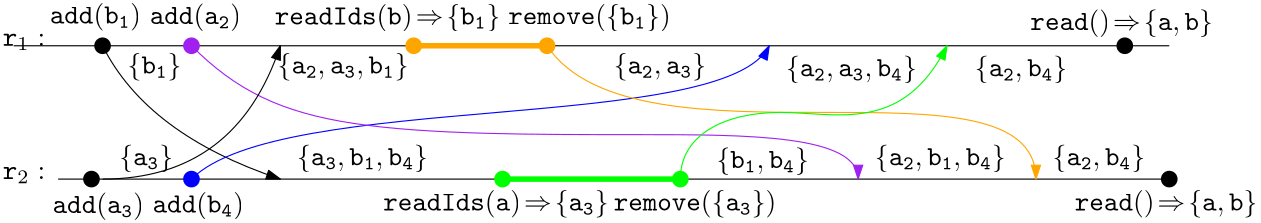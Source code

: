 <?xml version="1.0"?>
<!DOCTYPE ipe SYSTEM "ipe.dtd">
<ipe version="70206" creator="Ipe 7.2.7">
<info created="D:20180629103737" modified="D:20180706141028"/>
<ipestyle name="basic">
<symbol name="arrow/arc(spx)">
<path stroke="sym-stroke" fill="sym-stroke" pen="sym-pen">
0 0 m
-1 0.333 l
-1 -0.333 l
h
</path>
</symbol>
<symbol name="arrow/farc(spx)">
<path stroke="sym-stroke" fill="white" pen="sym-pen">
0 0 m
-1 0.333 l
-1 -0.333 l
h
</path>
</symbol>
<symbol name="arrow/ptarc(spx)">
<path stroke="sym-stroke" fill="sym-stroke" pen="sym-pen">
0 0 m
-1 0.333 l
-0.8 0 l
-1 -0.333 l
h
</path>
</symbol>
<symbol name="arrow/fptarc(spx)">
<path stroke="sym-stroke" fill="white" pen="sym-pen">
0 0 m
-1 0.333 l
-0.8 0 l
-1 -0.333 l
h
</path>
</symbol>
<symbol name="mark/circle(sx)" transformations="translations">
<path fill="sym-stroke">
0.6 0 0 0.6 0 0 e
0.4 0 0 0.4 0 0 e
</path>
</symbol>
<symbol name="mark/disk(sx)" transformations="translations">
<path fill="sym-stroke">
0.6 0 0 0.6 0 0 e
</path>
</symbol>
<symbol name="mark/fdisk(sfx)" transformations="translations">
<group>
<path fill="sym-fill">
0.5 0 0 0.5 0 0 e
</path>
<path fill="sym-stroke" fillrule="eofill">
0.6 0 0 0.6 0 0 e
0.4 0 0 0.4 0 0 e
</path>
</group>
</symbol>
<symbol name="mark/box(sx)" transformations="translations">
<path fill="sym-stroke" fillrule="eofill">
-0.6 -0.6 m
0.6 -0.6 l
0.6 0.6 l
-0.6 0.6 l
h
-0.4 -0.4 m
0.4 -0.4 l
0.4 0.4 l
-0.4 0.4 l
h
</path>
</symbol>
<symbol name="mark/square(sx)" transformations="translations">
<path fill="sym-stroke">
-0.6 -0.6 m
0.6 -0.6 l
0.6 0.6 l
-0.6 0.6 l
h
</path>
</symbol>
<symbol name="mark/fsquare(sfx)" transformations="translations">
<group>
<path fill="sym-fill">
-0.5 -0.5 m
0.5 -0.5 l
0.5 0.5 l
-0.5 0.5 l
h
</path>
<path fill="sym-stroke" fillrule="eofill">
-0.6 -0.6 m
0.6 -0.6 l
0.6 0.6 l
-0.6 0.6 l
h
-0.4 -0.4 m
0.4 -0.4 l
0.4 0.4 l
-0.4 0.4 l
h
</path>
</group>
</symbol>
<symbol name="mark/cross(sx)" transformations="translations">
<group>
<path fill="sym-stroke">
-0.43 -0.57 m
0.57 0.43 l
0.43 0.57 l
-0.57 -0.43 l
h
</path>
<path fill="sym-stroke">
-0.43 0.57 m
0.57 -0.43 l
0.43 -0.57 l
-0.57 0.43 l
h
</path>
</group>
</symbol>
<symbol name="arrow/fnormal(spx)">
<path stroke="sym-stroke" fill="white" pen="sym-pen">
0 0 m
-1 0.333 l
-1 -0.333 l
h
</path>
</symbol>
<symbol name="arrow/pointed(spx)">
<path stroke="sym-stroke" fill="sym-stroke" pen="sym-pen">
0 0 m
-1 0.333 l
-0.8 0 l
-1 -0.333 l
h
</path>
</symbol>
<symbol name="arrow/fpointed(spx)">
<path stroke="sym-stroke" fill="white" pen="sym-pen">
0 0 m
-1 0.333 l
-0.8 0 l
-1 -0.333 l
h
</path>
</symbol>
<symbol name="arrow/linear(spx)">
<path stroke="sym-stroke" pen="sym-pen">
-1 0.333 m
0 0 l
-1 -0.333 l
</path>
</symbol>
<symbol name="arrow/fdouble(spx)">
<path stroke="sym-stroke" fill="white" pen="sym-pen">
0 0 m
-1 0.333 l
-1 -0.333 l
h
-1 0 m
-2 0.333 l
-2 -0.333 l
h
</path>
</symbol>
<symbol name="arrow/double(spx)">
<path stroke="sym-stroke" fill="sym-stroke" pen="sym-pen">
0 0 m
-1 0.333 l
-1 -0.333 l
h
-1 0 m
-2 0.333 l
-2 -0.333 l
h
</path>
</symbol>
<pen name="heavier" value="0.8"/>
<pen name="fat" value="1.2"/>
<pen name="ultrafat" value="2"/>
<symbolsize name="large" value="5"/>
<symbolsize name="small" value="2"/>
<symbolsize name="tiny" value="1.1"/>
<arrowsize name="large" value="10"/>
<arrowsize name="small" value="5"/>
<arrowsize name="tiny" value="3"/>
<color name="red" value="1 0 0"/>
<color name="green" value="0 1 0"/>
<color name="blue" value="0 0 1"/>
<color name="yellow" value="1 1 0"/>
<color name="orange" value="1 0.647 0"/>
<color name="gold" value="1 0.843 0"/>
<color name="purple" value="0.627 0.125 0.941"/>
<color name="gray" value="0.745"/>
<color name="brown" value="0.647 0.165 0.165"/>
<color name="navy" value="0 0 0.502"/>
<color name="pink" value="1 0.753 0.796"/>
<color name="seagreen" value="0.18 0.545 0.341"/>
<color name="turquoise" value="0.251 0.878 0.816"/>
<color name="violet" value="0.933 0.51 0.933"/>
<color name="darkblue" value="0 0 0.545"/>
<color name="darkcyan" value="0 0.545 0.545"/>
<color name="darkgray" value="0.663"/>
<color name="darkgreen" value="0 0.392 0"/>
<color name="darkmagenta" value="0.545 0 0.545"/>
<color name="darkorange" value="1 0.549 0"/>
<color name="darkred" value="0.545 0 0"/>
<color name="lightblue" value="0.678 0.847 0.902"/>
<color name="lightcyan" value="0.878 1 1"/>
<color name="lightgray" value="0.827"/>
<color name="lightgreen" value="0.565 0.933 0.565"/>
<color name="lightyellow" value="1 1 0.878"/>
<dashstyle name="dashed" value="[4] 0"/>
<dashstyle name="dotted" value="[1 3] 0"/>
<dashstyle name="dash dotted" value="[4 2 1 2] 0"/>
<dashstyle name="dash dot dotted" value="[4 2 1 2 1 2] 0"/>
<textsize name="large" value="\large"/>
<textsize name="Large" value="\Large"/>
<textsize name="LARGE" value="\LARGE"/>
<textsize name="huge" value="\huge"/>
<textsize name="Huge" value="\Huge"/>
<textsize name="small" value="\small"/>
<textsize name="footnote" value="\footnotesize"/>
<textsize name="tiny" value="\tiny"/>
<textstyle name="center" begin="\begin{center}" end="\end{center}"/>
<textstyle name="itemize" begin="\begin{itemize}" end="\end{itemize}"/>
<textstyle name="item" begin="\begin{itemize}\item{}" end="\end{itemize}"/>
<gridsize name="4 pts" value="4"/>
<gridsize name="8 pts (~3 mm)" value="8"/>
<gridsize name="16 pts (~6 mm)" value="16"/>
<gridsize name="32 pts (~12 mm)" value="32"/>
<gridsize name="10 pts (~3.5 mm)" value="10"/>
<gridsize name="20 pts (~7 mm)" value="20"/>
<gridsize name="14 pts (~5 mm)" value="14"/>
<gridsize name="28 pts (~10 mm)" value="28"/>
<gridsize name="56 pts (~20 mm)" value="56"/>
<anglesize name="90 deg" value="90"/>
<anglesize name="60 deg" value="60"/>
<anglesize name="45 deg" value="45"/>
<anglesize name="30 deg" value="30"/>
<anglesize name="22.5 deg" value="22.5"/>
<opacity name="10%" value="0.1"/>
<opacity name="30%" value="0.3"/>
<opacity name="50%" value="0.5"/>
<opacity name="75%" value="0.75"/>
<tiling name="falling" angle="-60" step="4" width="1"/>
<tiling name="rising" angle="30" step="4" width="1"/>
</ipestyle>
<page>
<layer name="alpha"/>
<view layers="alpha" active="alpha"/>
<path layer="alpha" stroke="black">
48 784 m
464 784 l
</path>
<use matrix="1 0 0 1 -152 540" name="mark/disk(sx)" pos="232 244" size="large" stroke="black"/>
<path matrix="1 0 0 1 -80 16" stroke="black">
208 720 m
45.2548 0 0 -45.2548 176 752 208 720 a
</path>
<path stroke="black" arrow="normal/small">
80 784 m
96 752
144 736 c
</path>
<text matrix="1 0 0 1 -83 -8" transformations="translations" pos="144 800" stroke="black" type="label" width="32.873" height="7.473" depth="2.49" valign="baseline" style="math">\mathtt{add(b_1)}</text>
<path stroke="black">
64 736 m
464 736 l
</path>
<text matrix="1 0 0 1 -4.695 348" transformations="translations" pos="64 436" stroke="black" type="label" width="15.234" height="4.294" depth="1.49" halign="right" valign="baseline" style="math">\ensuremath{\mathtt{r}}_1:</text>
<text matrix="1 0 0 1 -4.695 300" transformations="translations" pos="64 436" stroke="black" type="label" width="15.234" height="4.294" depth="1.49" halign="right" valign="baseline" style="math">\ensuremath{\mathtt{r}}_2:</text>
<text matrix="1 0 0 1 -82 -78.7" transformations="translations" pos="144 800" stroke="black" type="label" width="32.873" height="7.473" depth="2.49" valign="bottom" style="math">\mathtt{add(a_3)}</text>
<use matrix="1 0 0 1 -160 16" name="mark/disk(sx)" pos="240 768" size="normal" stroke="black"/>
<use matrix="1 0 0 1 -160 16" name="mark/disk(sx)" pos="240 768" size="normal" stroke="black"/>
<use matrix="1 0 0 1 -160 16" name="mark/disk(sx)" pos="240 768" size="normal" stroke="black"/>
<use matrix="1 0 0 1 -156 492" name="mark/disk(sx)" pos="232 244" size="large" stroke="black"/>
<use matrix="1 0 0 1 -164 -32" name="mark/disk(sx)" pos="240 768" size="normal" stroke="black"/>
<use matrix="1 0 0 1 -164 -32" name="mark/disk(sx)" pos="240 768" size="normal" stroke="black"/>
<use matrix="1 0 0 1 -164 -32" name="mark/disk(sx)" pos="240 768" size="normal" stroke="black"/>
<path stroke="blue" arrow="normal/small">
112 736 m
144 768
304 752
320 784 c
</path>
<path stroke="purple" arrow="normal/small">
112 784 m
128 768
160 752
272 752
352 752
352 736 c
</path>
<path stroke="orange" arrow="normal/small">
240 784 m
272 736
416 784
416 736 c
</path>
<path stroke="green" arrow="normal/small">
288 736 m
288 752
320 768
368 752
384 784 c
</path>
<use matrix="1 0 0 1 -120 540" name="mark/disk(sx)" pos="232 244" size="large" stroke="purple"/>
<use matrix="1 0 0 1 -128 16" name="mark/disk(sx)" pos="240 768" size="normal" stroke="purple"/>
<use matrix="1 0 0 1 -128 16" name="mark/disk(sx)" pos="240 768" size="normal" stroke="purple"/>
<use matrix="1 0 0 1 -128 16" name="mark/disk(sx)" pos="240 768" size="normal" stroke="purple"/>
<use matrix="1 0 0 1 8 540" name="mark/disk(sx)" pos="232 244" size="large" stroke="orange"/>
<use matrix="1 0 0 1 0 16" name="mark/disk(sx)" pos="240 768" size="normal" stroke="orange"/>
<use matrix="1 0 0 1 0 16" name="mark/disk(sx)" pos="240 768" size="normal" stroke="orange"/>
<use matrix="1 0 0 1 0 16" name="mark/disk(sx)" pos="240 768" size="normal" stroke="orange"/>
<use matrix="1 0 0 1 -120 492" name="mark/disk(sx)" pos="232 244" size="large" stroke="blue"/>
<use matrix="1 0 0 1 -128 -32" name="mark/disk(sx)" pos="240 768" size="normal" stroke="blue"/>
<use matrix="1 0 0 1 -128 -32" name="mark/disk(sx)" pos="240 768" size="normal" stroke="blue"/>
<use matrix="1 0 0 1 -128 -32" name="mark/disk(sx)" pos="240 768" size="normal" stroke="blue"/>
<use matrix="1 0 0 1 56 492" name="mark/disk(sx)" pos="232 244" size="large" stroke="green"/>
<use matrix="1 0 0 1 48 -32" name="mark/disk(sx)" pos="240 768" size="normal" stroke="green"/>
<use matrix="1 0 0 1 48 -32" name="mark/disk(sx)" pos="240 768" size="normal" stroke="green"/>
<use matrix="1 0 0 1 48 -32" name="mark/disk(sx)" pos="240 768" size="normal" stroke="green"/>
<path matrix="1 0 0 1 -16 0" stroke="black" arrow="normal/small">
96 736 m
144 736
160 784 c
</path>
<text matrix="1 0 0 1 -46 -76" transformations="translations" pos="144 800" stroke="black" type="label" width="32.873" height="7.473" depth="2.49" valign="baseline" style="math">\mathtt{add(b_4)}</text>
<text matrix="1 0 0 1 -47 -10.7" transformations="translations" pos="144 800" stroke="black" type="label" width="32.873" height="7.473" depth="2.49" valign="bottom" style="math">\mathtt{add(a_2)}</text>
<text matrix="1 0 0 1 120 -77.8" transformations="translations" pos="144 800" stroke="black" type="label" width="58.527" height="7.473" depth="2.49" valign="bottom" style="math">\mathtt{remove(\{a_3\})}</text>
<text matrix="1 0 0 1 82 -10.8" transformations="translations" pos="144 800" stroke="black" type="label" width="58.527" height="7.473" depth="2.49" valign="bottom" style="math">\mathtt{remove(\{b_1\})}</text>
<text matrix="1 0 0 1 -55 -26" transformations="translations" pos="144 800" stroke="black" type="label" width="19.396" height="7.473" depth="2.49" valign="baseline" style="math">\{\mathtt{b_1}\}</text>
<text matrix="1 0 0 1 157 -60" transformations="translations" pos="144 800" stroke="black" type="label" width="33.257" height="7.473" depth="2.49" valign="baseline" style="math">\{\mathtt{b_1, b_4}\}</text>
<text matrix="1 0 0 1 -58 -59" transformations="translations" pos="144 800" stroke="black" type="label" width="19.396" height="7.473" depth="2.49" valign="baseline" style="math">\{\mathtt{a_3}\}</text>
<text matrix="1 0 0 1 120 -26" transformations="translations" pos="144 800" stroke="black" type="label" width="33.257" height="7.473" depth="2.49" valign="baseline" style="math">\{\mathtt{a_2, a_3}\}</text>
<text matrix="1 0 0 1 -1 -26" transformations="translations" pos="144 800" stroke="black" type="label" width="47.118" height="7.473" depth="2.49" valign="baseline" style="math">\{\mathtt{a_2, a_3, b_1}\}</text>
<text matrix="1 0 0 1 6 -59" transformations="translations" pos="144 800" stroke="black" type="label" width="47.118" height="7.473" depth="2.49" valign="baseline" style="math">\{\mathtt{a_3, b_1, b_4}\}</text>
<text matrix="1 0 0 1 182 -27" transformations="translations" pos="144 800" stroke="black" type="label" width="47.118" height="7.473" depth="2.49" valign="baseline" style="math">\{\mathtt{a_2, a_3, b_4}\}</text>
<text matrix="1 0 0 1 250 -27" transformations="translations" pos="144 800" stroke="black" type="label" width="33.257" height="7.473" depth="2.49" valign="baseline" style="math">\{\mathtt{a_2, b_4}\}</text>
<text matrix="1 0 0 1 214 -59" transformations="translations" pos="144 800" stroke="black" type="label" width="47.118" height="7.473" depth="2.49" valign="baseline" style="math">\{\mathtt{a_2, b_1, b_4}\}</text>
<text matrix="1 0 0 1 278 -59" transformations="translations" pos="144 800" stroke="black" type="label" width="33.257" height="7.473" depth="2.49" valign="baseline" style="math">\{\mathtt{a_2, b_4}\}</text>
<use matrix="1 0 0 1 -40 540" name="mark/disk(sx)" pos="232 244" size="large" stroke="orange"/>
<use matrix="1 0 0 1 -48 16" name="mark/disk(sx)" pos="240 768" size="normal" stroke="orange"/>
<use matrix="1 0 0 1 -48 16" name="mark/disk(sx)" pos="240 768" size="normal" stroke="orange"/>
<use matrix="1 0 0 1 -48 16" name="mark/disk(sx)" pos="240 768" size="normal" stroke="orange"/>
<text matrix="1 0 0 1 -2 -10.8" transformations="translations" pos="144 800" stroke="black" type="label" width="81.164" height="7.473" depth="2.49" valign="bottom" style="math">\mathtt{readIds(b)\!\Rightarrow\!\{b_1\}}</text>
<path stroke="orange" pen="ultrafat">
192 784 m
240 784 l
</path>
<use matrix="1 0 0 1 -8 492" name="mark/disk(sx)" pos="232 244" size="large" stroke="green"/>
<use matrix="1 0 0 1 -16 -32" name="mark/disk(sx)" pos="240 768" size="normal" stroke="green"/>
<use matrix="1 0 0 1 -16 -32" name="mark/disk(sx)" pos="240 768" size="normal" stroke="green"/>
<use matrix="1 0 0 1 -16 -32" name="mark/disk(sx)" pos="240 768" size="normal" stroke="green"/>
<path stroke="green" pen="ultrafat">
224 736 m
288 736 l
272 736 l
</path>
<text matrix="1 0 0 1 37 -77.8" transformations="translations" pos="144 800" stroke="black" type="label" width="81.164" height="7.473" depth="2.49" valign="bottom" style="math">\mathtt{readIds(a)\!\Rightarrow\!\{a_3\}}</text>
<use matrix="1 0 0 1 216 540" name="mark/disk(sx)" pos="232 244" size="large" stroke="black"/>
<use matrix="1 0 0 1 208 16" name="mark/disk(sx)" pos="240 768" size="normal" stroke="black"/>
<use matrix="1 0 0 1 208 16" name="mark/disk(sx)" pos="240 768" size="normal" stroke="black"/>
<use matrix="1 0 0 1 208 16" name="mark/disk(sx)" pos="240 768" size="normal" stroke="black"/>
<use matrix="1 0 0 1 232 492" name="mark/disk(sx)" pos="232 244" size="large" stroke="black"/>
<use matrix="1 0 0 1 224 -32" name="mark/disk(sx)" pos="240 768" size="normal" stroke="black"/>
<use matrix="1 0 0 1 224 -32" name="mark/disk(sx)" pos="240 768" size="normal" stroke="black"/>
<use matrix="1 0 0 1 224 -32" name="mark/disk(sx)" pos="240 768" size="normal" stroke="black"/>
<text matrix="1 0 0 1 270 -12.8" transformations="translations" pos="144 800" stroke="black" type="label" width="65.698" height="7.473" depth="2.49" valign="bottom" style="math">\mathtt{read()\!\Rightarrow\!\{a, b\}}</text>
<text matrix="1 0 0 1 286 -77.8" transformations="translations" pos="144 800" stroke="black" type="label" width="65.698" height="7.473" depth="2.49" valign="bottom" style="math">\mathtt{read()\!\Rightarrow\!\{a, b\}}</text>
</page>
</ipe>
